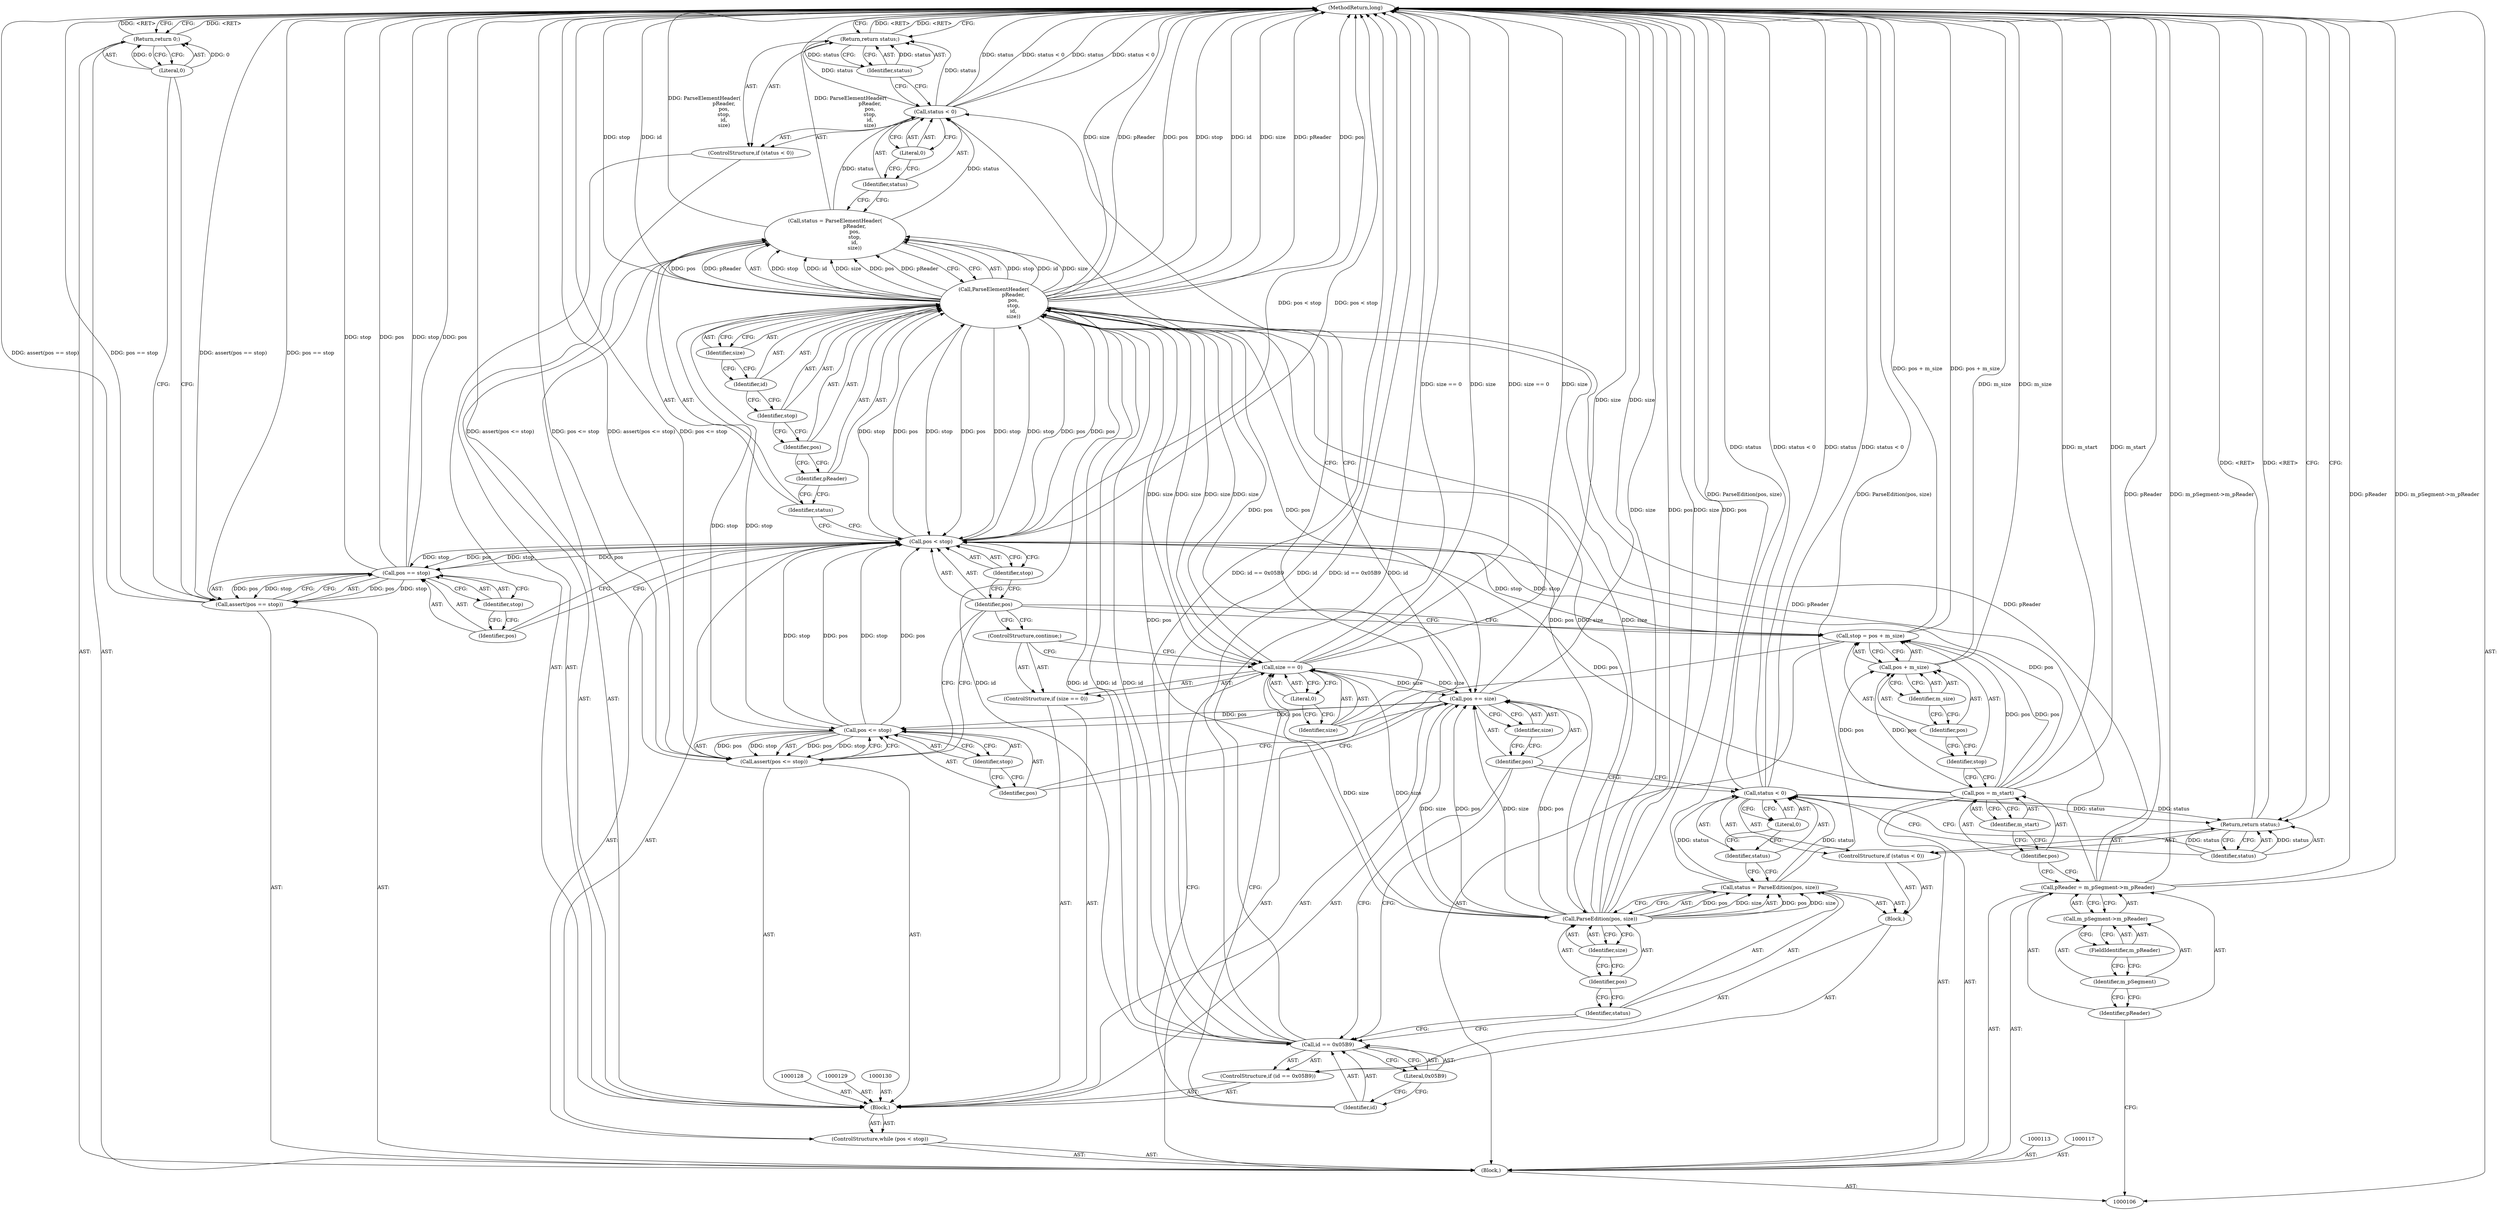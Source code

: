 digraph "1_Android_04839626ed859623901ebd3a5fd483982186b59d_162" {
"1000179" [label="(MethodReturn,long)"];
"1000134" [label="(Identifier,pReader)"];
"1000135" [label="(Identifier,pos)"];
"1000136" [label="(Identifier,stop)"];
"1000137" [label="(Identifier,id)"];
"1000138" [label="(Identifier,size)"];
"1000140" [label="(Call,status < 0)"];
"1000141" [label="(Identifier,status)"];
"1000142" [label="(Literal,0)"];
"1000139" [label="(ControlStructure,if (status < 0))"];
"1000143" [label="(Return,return status;)"];
"1000144" [label="(Identifier,status)"];
"1000146" [label="(Call,size == 0)"];
"1000147" [label="(Identifier,size)"];
"1000148" [label="(Literal,0)"];
"1000145" [label="(ControlStructure,if (size == 0))"];
"1000149" [label="(ControlStructure,continue;)"];
"1000151" [label="(Call,id == 0x05B9)"];
"1000152" [label="(Identifier,id)"];
"1000153" [label="(Literal,0x05B9)"];
"1000150" [label="(ControlStructure,if (id == 0x05B9))"];
"1000107" [label="(Block,)"];
"1000154" [label="(Block,)"];
"1000155" [label="(Call,status = ParseEdition(pos, size))"];
"1000156" [label="(Identifier,status)"];
"1000157" [label="(Call,ParseEdition(pos, size))"];
"1000158" [label="(Identifier,pos)"];
"1000159" [label="(Identifier,size)"];
"1000160" [label="(ControlStructure,if (status < 0))"];
"1000161" [label="(Call,status < 0)"];
"1000162" [label="(Identifier,status)"];
"1000163" [label="(Literal,0)"];
"1000164" [label="(Return,return status;)"];
"1000165" [label="(Identifier,status)"];
"1000168" [label="(Identifier,size)"];
"1000166" [label="(Call,pos += size)"];
"1000167" [label="(Identifier,pos)"];
"1000170" [label="(Call,pos <= stop)"];
"1000171" [label="(Identifier,pos)"];
"1000172" [label="(Identifier,stop)"];
"1000169" [label="(Call,assert(pos <= stop))"];
"1000174" [label="(Call,pos == stop)"];
"1000175" [label="(Identifier,pos)"];
"1000176" [label="(Identifier,stop)"];
"1000173" [label="(Call,assert(pos == stop))"];
"1000108" [label="(Call,pReader = m_pSegment->m_pReader)"];
"1000109" [label="(Identifier,pReader)"];
"1000110" [label="(Call,m_pSegment->m_pReader)"];
"1000111" [label="(Identifier,m_pSegment)"];
"1000112" [label="(FieldIdentifier,m_pReader)"];
"1000178" [label="(Literal,0)"];
"1000177" [label="(Return,return 0;)"];
"1000114" [label="(Call,pos = m_start)"];
"1000115" [label="(Identifier,pos)"];
"1000116" [label="(Identifier,m_start)"];
"1000118" [label="(Call,stop = pos + m_size)"];
"1000119" [label="(Identifier,stop)"];
"1000120" [label="(Call,pos + m_size)"];
"1000121" [label="(Identifier,pos)"];
"1000122" [label="(Identifier,m_size)"];
"1000124" [label="(Call,pos < stop)"];
"1000125" [label="(Identifier,pos)"];
"1000126" [label="(Identifier,stop)"];
"1000123" [label="(ControlStructure,while (pos < stop))"];
"1000131" [label="(Call,status = ParseElementHeader(\n                        pReader,\n                        pos,\n                        stop,\n                        id,\n                        size))"];
"1000132" [label="(Identifier,status)"];
"1000133" [label="(Call,ParseElementHeader(\n                        pReader,\n                        pos,\n                        stop,\n                        id,\n                        size))"];
"1000127" [label="(Block,)"];
"1000179" -> "1000106"  [label="AST: "];
"1000179" -> "1000143"  [label="CFG: "];
"1000179" -> "1000164"  [label="CFG: "];
"1000179" -> "1000177"  [label="CFG: "];
"1000157" -> "1000179"  [label="DDG: size"];
"1000157" -> "1000179"  [label="DDG: pos"];
"1000166" -> "1000179"  [label="DDG: size"];
"1000151" -> "1000179"  [label="DDG: id == 0x05B9"];
"1000151" -> "1000179"  [label="DDG: id"];
"1000169" -> "1000179"  [label="DDG: assert(pos <= stop)"];
"1000169" -> "1000179"  [label="DDG: pos <= stop"];
"1000155" -> "1000179"  [label="DDG: ParseEdition(pos, size)"];
"1000140" -> "1000179"  [label="DDG: status"];
"1000140" -> "1000179"  [label="DDG: status < 0"];
"1000174" -> "1000179"  [label="DDG: stop"];
"1000174" -> "1000179"  [label="DDG: pos"];
"1000131" -> "1000179"  [label="DDG: ParseElementHeader(\n                        pReader,\n                        pos,\n                        stop,\n                        id,\n                        size)"];
"1000133" -> "1000179"  [label="DDG: size"];
"1000133" -> "1000179"  [label="DDG: pReader"];
"1000133" -> "1000179"  [label="DDG: pos"];
"1000133" -> "1000179"  [label="DDG: stop"];
"1000133" -> "1000179"  [label="DDG: id"];
"1000108" -> "1000179"  [label="DDG: m_pSegment->m_pReader"];
"1000108" -> "1000179"  [label="DDG: pReader"];
"1000118" -> "1000179"  [label="DDG: pos + m_size"];
"1000173" -> "1000179"  [label="DDG: assert(pos == stop)"];
"1000173" -> "1000179"  [label="DDG: pos == stop"];
"1000120" -> "1000179"  [label="DDG: m_size"];
"1000161" -> "1000179"  [label="DDG: status"];
"1000161" -> "1000179"  [label="DDG: status < 0"];
"1000146" -> "1000179"  [label="DDG: size == 0"];
"1000146" -> "1000179"  [label="DDG: size"];
"1000114" -> "1000179"  [label="DDG: m_start"];
"1000124" -> "1000179"  [label="DDG: pos < stop"];
"1000143" -> "1000179"  [label="DDG: <RET>"];
"1000177" -> "1000179"  [label="DDG: <RET>"];
"1000164" -> "1000179"  [label="DDG: <RET>"];
"1000134" -> "1000133"  [label="AST: "];
"1000134" -> "1000132"  [label="CFG: "];
"1000135" -> "1000134"  [label="CFG: "];
"1000135" -> "1000133"  [label="AST: "];
"1000135" -> "1000134"  [label="CFG: "];
"1000136" -> "1000135"  [label="CFG: "];
"1000136" -> "1000133"  [label="AST: "];
"1000136" -> "1000135"  [label="CFG: "];
"1000137" -> "1000136"  [label="CFG: "];
"1000137" -> "1000133"  [label="AST: "];
"1000137" -> "1000136"  [label="CFG: "];
"1000138" -> "1000137"  [label="CFG: "];
"1000138" -> "1000133"  [label="AST: "];
"1000138" -> "1000137"  [label="CFG: "];
"1000133" -> "1000138"  [label="CFG: "];
"1000140" -> "1000139"  [label="AST: "];
"1000140" -> "1000142"  [label="CFG: "];
"1000141" -> "1000140"  [label="AST: "];
"1000142" -> "1000140"  [label="AST: "];
"1000144" -> "1000140"  [label="CFG: "];
"1000147" -> "1000140"  [label="CFG: "];
"1000140" -> "1000179"  [label="DDG: status"];
"1000140" -> "1000179"  [label="DDG: status < 0"];
"1000131" -> "1000140"  [label="DDG: status"];
"1000140" -> "1000143"  [label="DDG: status"];
"1000141" -> "1000140"  [label="AST: "];
"1000141" -> "1000131"  [label="CFG: "];
"1000142" -> "1000141"  [label="CFG: "];
"1000142" -> "1000140"  [label="AST: "];
"1000142" -> "1000141"  [label="CFG: "];
"1000140" -> "1000142"  [label="CFG: "];
"1000139" -> "1000127"  [label="AST: "];
"1000140" -> "1000139"  [label="AST: "];
"1000143" -> "1000139"  [label="AST: "];
"1000143" -> "1000139"  [label="AST: "];
"1000143" -> "1000144"  [label="CFG: "];
"1000144" -> "1000143"  [label="AST: "];
"1000179" -> "1000143"  [label="CFG: "];
"1000143" -> "1000179"  [label="DDG: <RET>"];
"1000144" -> "1000143"  [label="DDG: status"];
"1000140" -> "1000143"  [label="DDG: status"];
"1000144" -> "1000143"  [label="AST: "];
"1000144" -> "1000140"  [label="CFG: "];
"1000143" -> "1000144"  [label="CFG: "];
"1000144" -> "1000143"  [label="DDG: status"];
"1000146" -> "1000145"  [label="AST: "];
"1000146" -> "1000148"  [label="CFG: "];
"1000147" -> "1000146"  [label="AST: "];
"1000148" -> "1000146"  [label="AST: "];
"1000149" -> "1000146"  [label="CFG: "];
"1000152" -> "1000146"  [label="CFG: "];
"1000146" -> "1000179"  [label="DDG: size == 0"];
"1000146" -> "1000179"  [label="DDG: size"];
"1000146" -> "1000133"  [label="DDG: size"];
"1000133" -> "1000146"  [label="DDG: size"];
"1000146" -> "1000157"  [label="DDG: size"];
"1000146" -> "1000166"  [label="DDG: size"];
"1000147" -> "1000146"  [label="AST: "];
"1000147" -> "1000140"  [label="CFG: "];
"1000148" -> "1000147"  [label="CFG: "];
"1000148" -> "1000146"  [label="AST: "];
"1000148" -> "1000147"  [label="CFG: "];
"1000146" -> "1000148"  [label="CFG: "];
"1000145" -> "1000127"  [label="AST: "];
"1000146" -> "1000145"  [label="AST: "];
"1000149" -> "1000145"  [label="AST: "];
"1000149" -> "1000145"  [label="AST: "];
"1000149" -> "1000146"  [label="CFG: "];
"1000125" -> "1000149"  [label="CFG: "];
"1000151" -> "1000150"  [label="AST: "];
"1000151" -> "1000153"  [label="CFG: "];
"1000152" -> "1000151"  [label="AST: "];
"1000153" -> "1000151"  [label="AST: "];
"1000156" -> "1000151"  [label="CFG: "];
"1000167" -> "1000151"  [label="CFG: "];
"1000151" -> "1000179"  [label="DDG: id == 0x05B9"];
"1000151" -> "1000179"  [label="DDG: id"];
"1000151" -> "1000133"  [label="DDG: id"];
"1000133" -> "1000151"  [label="DDG: id"];
"1000152" -> "1000151"  [label="AST: "];
"1000152" -> "1000146"  [label="CFG: "];
"1000153" -> "1000152"  [label="CFG: "];
"1000153" -> "1000151"  [label="AST: "];
"1000153" -> "1000152"  [label="CFG: "];
"1000151" -> "1000153"  [label="CFG: "];
"1000150" -> "1000127"  [label="AST: "];
"1000151" -> "1000150"  [label="AST: "];
"1000154" -> "1000150"  [label="AST: "];
"1000107" -> "1000106"  [label="AST: "];
"1000108" -> "1000107"  [label="AST: "];
"1000113" -> "1000107"  [label="AST: "];
"1000114" -> "1000107"  [label="AST: "];
"1000117" -> "1000107"  [label="AST: "];
"1000118" -> "1000107"  [label="AST: "];
"1000123" -> "1000107"  [label="AST: "];
"1000173" -> "1000107"  [label="AST: "];
"1000177" -> "1000107"  [label="AST: "];
"1000154" -> "1000150"  [label="AST: "];
"1000155" -> "1000154"  [label="AST: "];
"1000160" -> "1000154"  [label="AST: "];
"1000155" -> "1000154"  [label="AST: "];
"1000155" -> "1000157"  [label="CFG: "];
"1000156" -> "1000155"  [label="AST: "];
"1000157" -> "1000155"  [label="AST: "];
"1000162" -> "1000155"  [label="CFG: "];
"1000155" -> "1000179"  [label="DDG: ParseEdition(pos, size)"];
"1000157" -> "1000155"  [label="DDG: pos"];
"1000157" -> "1000155"  [label="DDG: size"];
"1000155" -> "1000161"  [label="DDG: status"];
"1000156" -> "1000155"  [label="AST: "];
"1000156" -> "1000151"  [label="CFG: "];
"1000158" -> "1000156"  [label="CFG: "];
"1000157" -> "1000155"  [label="AST: "];
"1000157" -> "1000159"  [label="CFG: "];
"1000158" -> "1000157"  [label="AST: "];
"1000159" -> "1000157"  [label="AST: "];
"1000155" -> "1000157"  [label="CFG: "];
"1000157" -> "1000179"  [label="DDG: size"];
"1000157" -> "1000179"  [label="DDG: pos"];
"1000157" -> "1000133"  [label="DDG: size"];
"1000157" -> "1000155"  [label="DDG: pos"];
"1000157" -> "1000155"  [label="DDG: size"];
"1000133" -> "1000157"  [label="DDG: pos"];
"1000146" -> "1000157"  [label="DDG: size"];
"1000157" -> "1000166"  [label="DDG: size"];
"1000157" -> "1000166"  [label="DDG: pos"];
"1000158" -> "1000157"  [label="AST: "];
"1000158" -> "1000156"  [label="CFG: "];
"1000159" -> "1000158"  [label="CFG: "];
"1000159" -> "1000157"  [label="AST: "];
"1000159" -> "1000158"  [label="CFG: "];
"1000157" -> "1000159"  [label="CFG: "];
"1000160" -> "1000154"  [label="AST: "];
"1000161" -> "1000160"  [label="AST: "];
"1000164" -> "1000160"  [label="AST: "];
"1000161" -> "1000160"  [label="AST: "];
"1000161" -> "1000163"  [label="CFG: "];
"1000162" -> "1000161"  [label="AST: "];
"1000163" -> "1000161"  [label="AST: "];
"1000165" -> "1000161"  [label="CFG: "];
"1000167" -> "1000161"  [label="CFG: "];
"1000161" -> "1000179"  [label="DDG: status"];
"1000161" -> "1000179"  [label="DDG: status < 0"];
"1000155" -> "1000161"  [label="DDG: status"];
"1000161" -> "1000164"  [label="DDG: status"];
"1000162" -> "1000161"  [label="AST: "];
"1000162" -> "1000155"  [label="CFG: "];
"1000163" -> "1000162"  [label="CFG: "];
"1000163" -> "1000161"  [label="AST: "];
"1000163" -> "1000162"  [label="CFG: "];
"1000161" -> "1000163"  [label="CFG: "];
"1000164" -> "1000160"  [label="AST: "];
"1000164" -> "1000165"  [label="CFG: "];
"1000165" -> "1000164"  [label="AST: "];
"1000179" -> "1000164"  [label="CFG: "];
"1000164" -> "1000179"  [label="DDG: <RET>"];
"1000165" -> "1000164"  [label="DDG: status"];
"1000161" -> "1000164"  [label="DDG: status"];
"1000165" -> "1000164"  [label="AST: "];
"1000165" -> "1000161"  [label="CFG: "];
"1000164" -> "1000165"  [label="CFG: "];
"1000165" -> "1000164"  [label="DDG: status"];
"1000168" -> "1000166"  [label="AST: "];
"1000168" -> "1000167"  [label="CFG: "];
"1000166" -> "1000168"  [label="CFG: "];
"1000166" -> "1000127"  [label="AST: "];
"1000166" -> "1000168"  [label="CFG: "];
"1000167" -> "1000166"  [label="AST: "];
"1000168" -> "1000166"  [label="AST: "];
"1000171" -> "1000166"  [label="CFG: "];
"1000166" -> "1000179"  [label="DDG: size"];
"1000157" -> "1000166"  [label="DDG: size"];
"1000157" -> "1000166"  [label="DDG: pos"];
"1000146" -> "1000166"  [label="DDG: size"];
"1000133" -> "1000166"  [label="DDG: pos"];
"1000166" -> "1000170"  [label="DDG: pos"];
"1000167" -> "1000166"  [label="AST: "];
"1000167" -> "1000161"  [label="CFG: "];
"1000167" -> "1000151"  [label="CFG: "];
"1000168" -> "1000167"  [label="CFG: "];
"1000170" -> "1000169"  [label="AST: "];
"1000170" -> "1000172"  [label="CFG: "];
"1000171" -> "1000170"  [label="AST: "];
"1000172" -> "1000170"  [label="AST: "];
"1000169" -> "1000170"  [label="CFG: "];
"1000170" -> "1000124"  [label="DDG: pos"];
"1000170" -> "1000124"  [label="DDG: stop"];
"1000170" -> "1000169"  [label="DDG: pos"];
"1000170" -> "1000169"  [label="DDG: stop"];
"1000166" -> "1000170"  [label="DDG: pos"];
"1000133" -> "1000170"  [label="DDG: stop"];
"1000171" -> "1000170"  [label="AST: "];
"1000171" -> "1000166"  [label="CFG: "];
"1000172" -> "1000171"  [label="CFG: "];
"1000172" -> "1000170"  [label="AST: "];
"1000172" -> "1000171"  [label="CFG: "];
"1000170" -> "1000172"  [label="CFG: "];
"1000169" -> "1000127"  [label="AST: "];
"1000169" -> "1000170"  [label="CFG: "];
"1000170" -> "1000169"  [label="AST: "];
"1000125" -> "1000169"  [label="CFG: "];
"1000169" -> "1000179"  [label="DDG: assert(pos <= stop)"];
"1000169" -> "1000179"  [label="DDG: pos <= stop"];
"1000170" -> "1000169"  [label="DDG: pos"];
"1000170" -> "1000169"  [label="DDG: stop"];
"1000174" -> "1000173"  [label="AST: "];
"1000174" -> "1000176"  [label="CFG: "];
"1000175" -> "1000174"  [label="AST: "];
"1000176" -> "1000174"  [label="AST: "];
"1000173" -> "1000174"  [label="CFG: "];
"1000174" -> "1000179"  [label="DDG: stop"];
"1000174" -> "1000179"  [label="DDG: pos"];
"1000174" -> "1000173"  [label="DDG: pos"];
"1000174" -> "1000173"  [label="DDG: stop"];
"1000124" -> "1000174"  [label="DDG: pos"];
"1000124" -> "1000174"  [label="DDG: stop"];
"1000175" -> "1000174"  [label="AST: "];
"1000175" -> "1000124"  [label="CFG: "];
"1000176" -> "1000175"  [label="CFG: "];
"1000176" -> "1000174"  [label="AST: "];
"1000176" -> "1000175"  [label="CFG: "];
"1000174" -> "1000176"  [label="CFG: "];
"1000173" -> "1000107"  [label="AST: "];
"1000173" -> "1000174"  [label="CFG: "];
"1000174" -> "1000173"  [label="AST: "];
"1000178" -> "1000173"  [label="CFG: "];
"1000173" -> "1000179"  [label="DDG: assert(pos == stop)"];
"1000173" -> "1000179"  [label="DDG: pos == stop"];
"1000174" -> "1000173"  [label="DDG: pos"];
"1000174" -> "1000173"  [label="DDG: stop"];
"1000108" -> "1000107"  [label="AST: "];
"1000108" -> "1000110"  [label="CFG: "];
"1000109" -> "1000108"  [label="AST: "];
"1000110" -> "1000108"  [label="AST: "];
"1000115" -> "1000108"  [label="CFG: "];
"1000108" -> "1000179"  [label="DDG: m_pSegment->m_pReader"];
"1000108" -> "1000179"  [label="DDG: pReader"];
"1000108" -> "1000133"  [label="DDG: pReader"];
"1000109" -> "1000108"  [label="AST: "];
"1000109" -> "1000106"  [label="CFG: "];
"1000111" -> "1000109"  [label="CFG: "];
"1000110" -> "1000108"  [label="AST: "];
"1000110" -> "1000112"  [label="CFG: "];
"1000111" -> "1000110"  [label="AST: "];
"1000112" -> "1000110"  [label="AST: "];
"1000108" -> "1000110"  [label="CFG: "];
"1000111" -> "1000110"  [label="AST: "];
"1000111" -> "1000109"  [label="CFG: "];
"1000112" -> "1000111"  [label="CFG: "];
"1000112" -> "1000110"  [label="AST: "];
"1000112" -> "1000111"  [label="CFG: "];
"1000110" -> "1000112"  [label="CFG: "];
"1000178" -> "1000177"  [label="AST: "];
"1000178" -> "1000173"  [label="CFG: "];
"1000177" -> "1000178"  [label="CFG: "];
"1000178" -> "1000177"  [label="DDG: 0"];
"1000177" -> "1000107"  [label="AST: "];
"1000177" -> "1000178"  [label="CFG: "];
"1000178" -> "1000177"  [label="AST: "];
"1000179" -> "1000177"  [label="CFG: "];
"1000177" -> "1000179"  [label="DDG: <RET>"];
"1000178" -> "1000177"  [label="DDG: 0"];
"1000114" -> "1000107"  [label="AST: "];
"1000114" -> "1000116"  [label="CFG: "];
"1000115" -> "1000114"  [label="AST: "];
"1000116" -> "1000114"  [label="AST: "];
"1000119" -> "1000114"  [label="CFG: "];
"1000114" -> "1000179"  [label="DDG: m_start"];
"1000114" -> "1000118"  [label="DDG: pos"];
"1000114" -> "1000120"  [label="DDG: pos"];
"1000114" -> "1000124"  [label="DDG: pos"];
"1000115" -> "1000114"  [label="AST: "];
"1000115" -> "1000108"  [label="CFG: "];
"1000116" -> "1000115"  [label="CFG: "];
"1000116" -> "1000114"  [label="AST: "];
"1000116" -> "1000115"  [label="CFG: "];
"1000114" -> "1000116"  [label="CFG: "];
"1000118" -> "1000107"  [label="AST: "];
"1000118" -> "1000120"  [label="CFG: "];
"1000119" -> "1000118"  [label="AST: "];
"1000120" -> "1000118"  [label="AST: "];
"1000125" -> "1000118"  [label="CFG: "];
"1000118" -> "1000179"  [label="DDG: pos + m_size"];
"1000114" -> "1000118"  [label="DDG: pos"];
"1000118" -> "1000124"  [label="DDG: stop"];
"1000119" -> "1000118"  [label="AST: "];
"1000119" -> "1000114"  [label="CFG: "];
"1000121" -> "1000119"  [label="CFG: "];
"1000120" -> "1000118"  [label="AST: "];
"1000120" -> "1000122"  [label="CFG: "];
"1000121" -> "1000120"  [label="AST: "];
"1000122" -> "1000120"  [label="AST: "];
"1000118" -> "1000120"  [label="CFG: "];
"1000120" -> "1000179"  [label="DDG: m_size"];
"1000114" -> "1000120"  [label="DDG: pos"];
"1000121" -> "1000120"  [label="AST: "];
"1000121" -> "1000119"  [label="CFG: "];
"1000122" -> "1000121"  [label="CFG: "];
"1000122" -> "1000120"  [label="AST: "];
"1000122" -> "1000121"  [label="CFG: "];
"1000120" -> "1000122"  [label="CFG: "];
"1000124" -> "1000123"  [label="AST: "];
"1000124" -> "1000126"  [label="CFG: "];
"1000125" -> "1000124"  [label="AST: "];
"1000126" -> "1000124"  [label="AST: "];
"1000132" -> "1000124"  [label="CFG: "];
"1000175" -> "1000124"  [label="CFG: "];
"1000124" -> "1000179"  [label="DDG: pos < stop"];
"1000133" -> "1000124"  [label="DDG: pos"];
"1000133" -> "1000124"  [label="DDG: stop"];
"1000170" -> "1000124"  [label="DDG: pos"];
"1000170" -> "1000124"  [label="DDG: stop"];
"1000114" -> "1000124"  [label="DDG: pos"];
"1000118" -> "1000124"  [label="DDG: stop"];
"1000124" -> "1000133"  [label="DDG: pos"];
"1000124" -> "1000133"  [label="DDG: stop"];
"1000124" -> "1000174"  [label="DDG: pos"];
"1000124" -> "1000174"  [label="DDG: stop"];
"1000125" -> "1000124"  [label="AST: "];
"1000125" -> "1000169"  [label="CFG: "];
"1000125" -> "1000149"  [label="CFG: "];
"1000125" -> "1000118"  [label="CFG: "];
"1000126" -> "1000125"  [label="CFG: "];
"1000126" -> "1000124"  [label="AST: "];
"1000126" -> "1000125"  [label="CFG: "];
"1000124" -> "1000126"  [label="CFG: "];
"1000123" -> "1000107"  [label="AST: "];
"1000124" -> "1000123"  [label="AST: "];
"1000127" -> "1000123"  [label="AST: "];
"1000131" -> "1000127"  [label="AST: "];
"1000131" -> "1000133"  [label="CFG: "];
"1000132" -> "1000131"  [label="AST: "];
"1000133" -> "1000131"  [label="AST: "];
"1000141" -> "1000131"  [label="CFG: "];
"1000131" -> "1000179"  [label="DDG: ParseElementHeader(\n                        pReader,\n                        pos,\n                        stop,\n                        id,\n                        size)"];
"1000133" -> "1000131"  [label="DDG: stop"];
"1000133" -> "1000131"  [label="DDG: id"];
"1000133" -> "1000131"  [label="DDG: size"];
"1000133" -> "1000131"  [label="DDG: pos"];
"1000133" -> "1000131"  [label="DDG: pReader"];
"1000131" -> "1000140"  [label="DDG: status"];
"1000132" -> "1000131"  [label="AST: "];
"1000132" -> "1000124"  [label="CFG: "];
"1000134" -> "1000132"  [label="CFG: "];
"1000133" -> "1000131"  [label="AST: "];
"1000133" -> "1000138"  [label="CFG: "];
"1000134" -> "1000133"  [label="AST: "];
"1000135" -> "1000133"  [label="AST: "];
"1000136" -> "1000133"  [label="AST: "];
"1000137" -> "1000133"  [label="AST: "];
"1000138" -> "1000133"  [label="AST: "];
"1000131" -> "1000133"  [label="CFG: "];
"1000133" -> "1000179"  [label="DDG: size"];
"1000133" -> "1000179"  [label="DDG: pReader"];
"1000133" -> "1000179"  [label="DDG: pos"];
"1000133" -> "1000179"  [label="DDG: stop"];
"1000133" -> "1000179"  [label="DDG: id"];
"1000133" -> "1000124"  [label="DDG: pos"];
"1000133" -> "1000124"  [label="DDG: stop"];
"1000133" -> "1000131"  [label="DDG: stop"];
"1000133" -> "1000131"  [label="DDG: id"];
"1000133" -> "1000131"  [label="DDG: size"];
"1000133" -> "1000131"  [label="DDG: pos"];
"1000133" -> "1000131"  [label="DDG: pReader"];
"1000108" -> "1000133"  [label="DDG: pReader"];
"1000124" -> "1000133"  [label="DDG: pos"];
"1000124" -> "1000133"  [label="DDG: stop"];
"1000151" -> "1000133"  [label="DDG: id"];
"1000146" -> "1000133"  [label="DDG: size"];
"1000157" -> "1000133"  [label="DDG: size"];
"1000133" -> "1000146"  [label="DDG: size"];
"1000133" -> "1000151"  [label="DDG: id"];
"1000133" -> "1000157"  [label="DDG: pos"];
"1000133" -> "1000166"  [label="DDG: pos"];
"1000133" -> "1000170"  [label="DDG: stop"];
"1000127" -> "1000123"  [label="AST: "];
"1000128" -> "1000127"  [label="AST: "];
"1000129" -> "1000127"  [label="AST: "];
"1000130" -> "1000127"  [label="AST: "];
"1000131" -> "1000127"  [label="AST: "];
"1000139" -> "1000127"  [label="AST: "];
"1000145" -> "1000127"  [label="AST: "];
"1000150" -> "1000127"  [label="AST: "];
"1000166" -> "1000127"  [label="AST: "];
"1000169" -> "1000127"  [label="AST: "];
}
